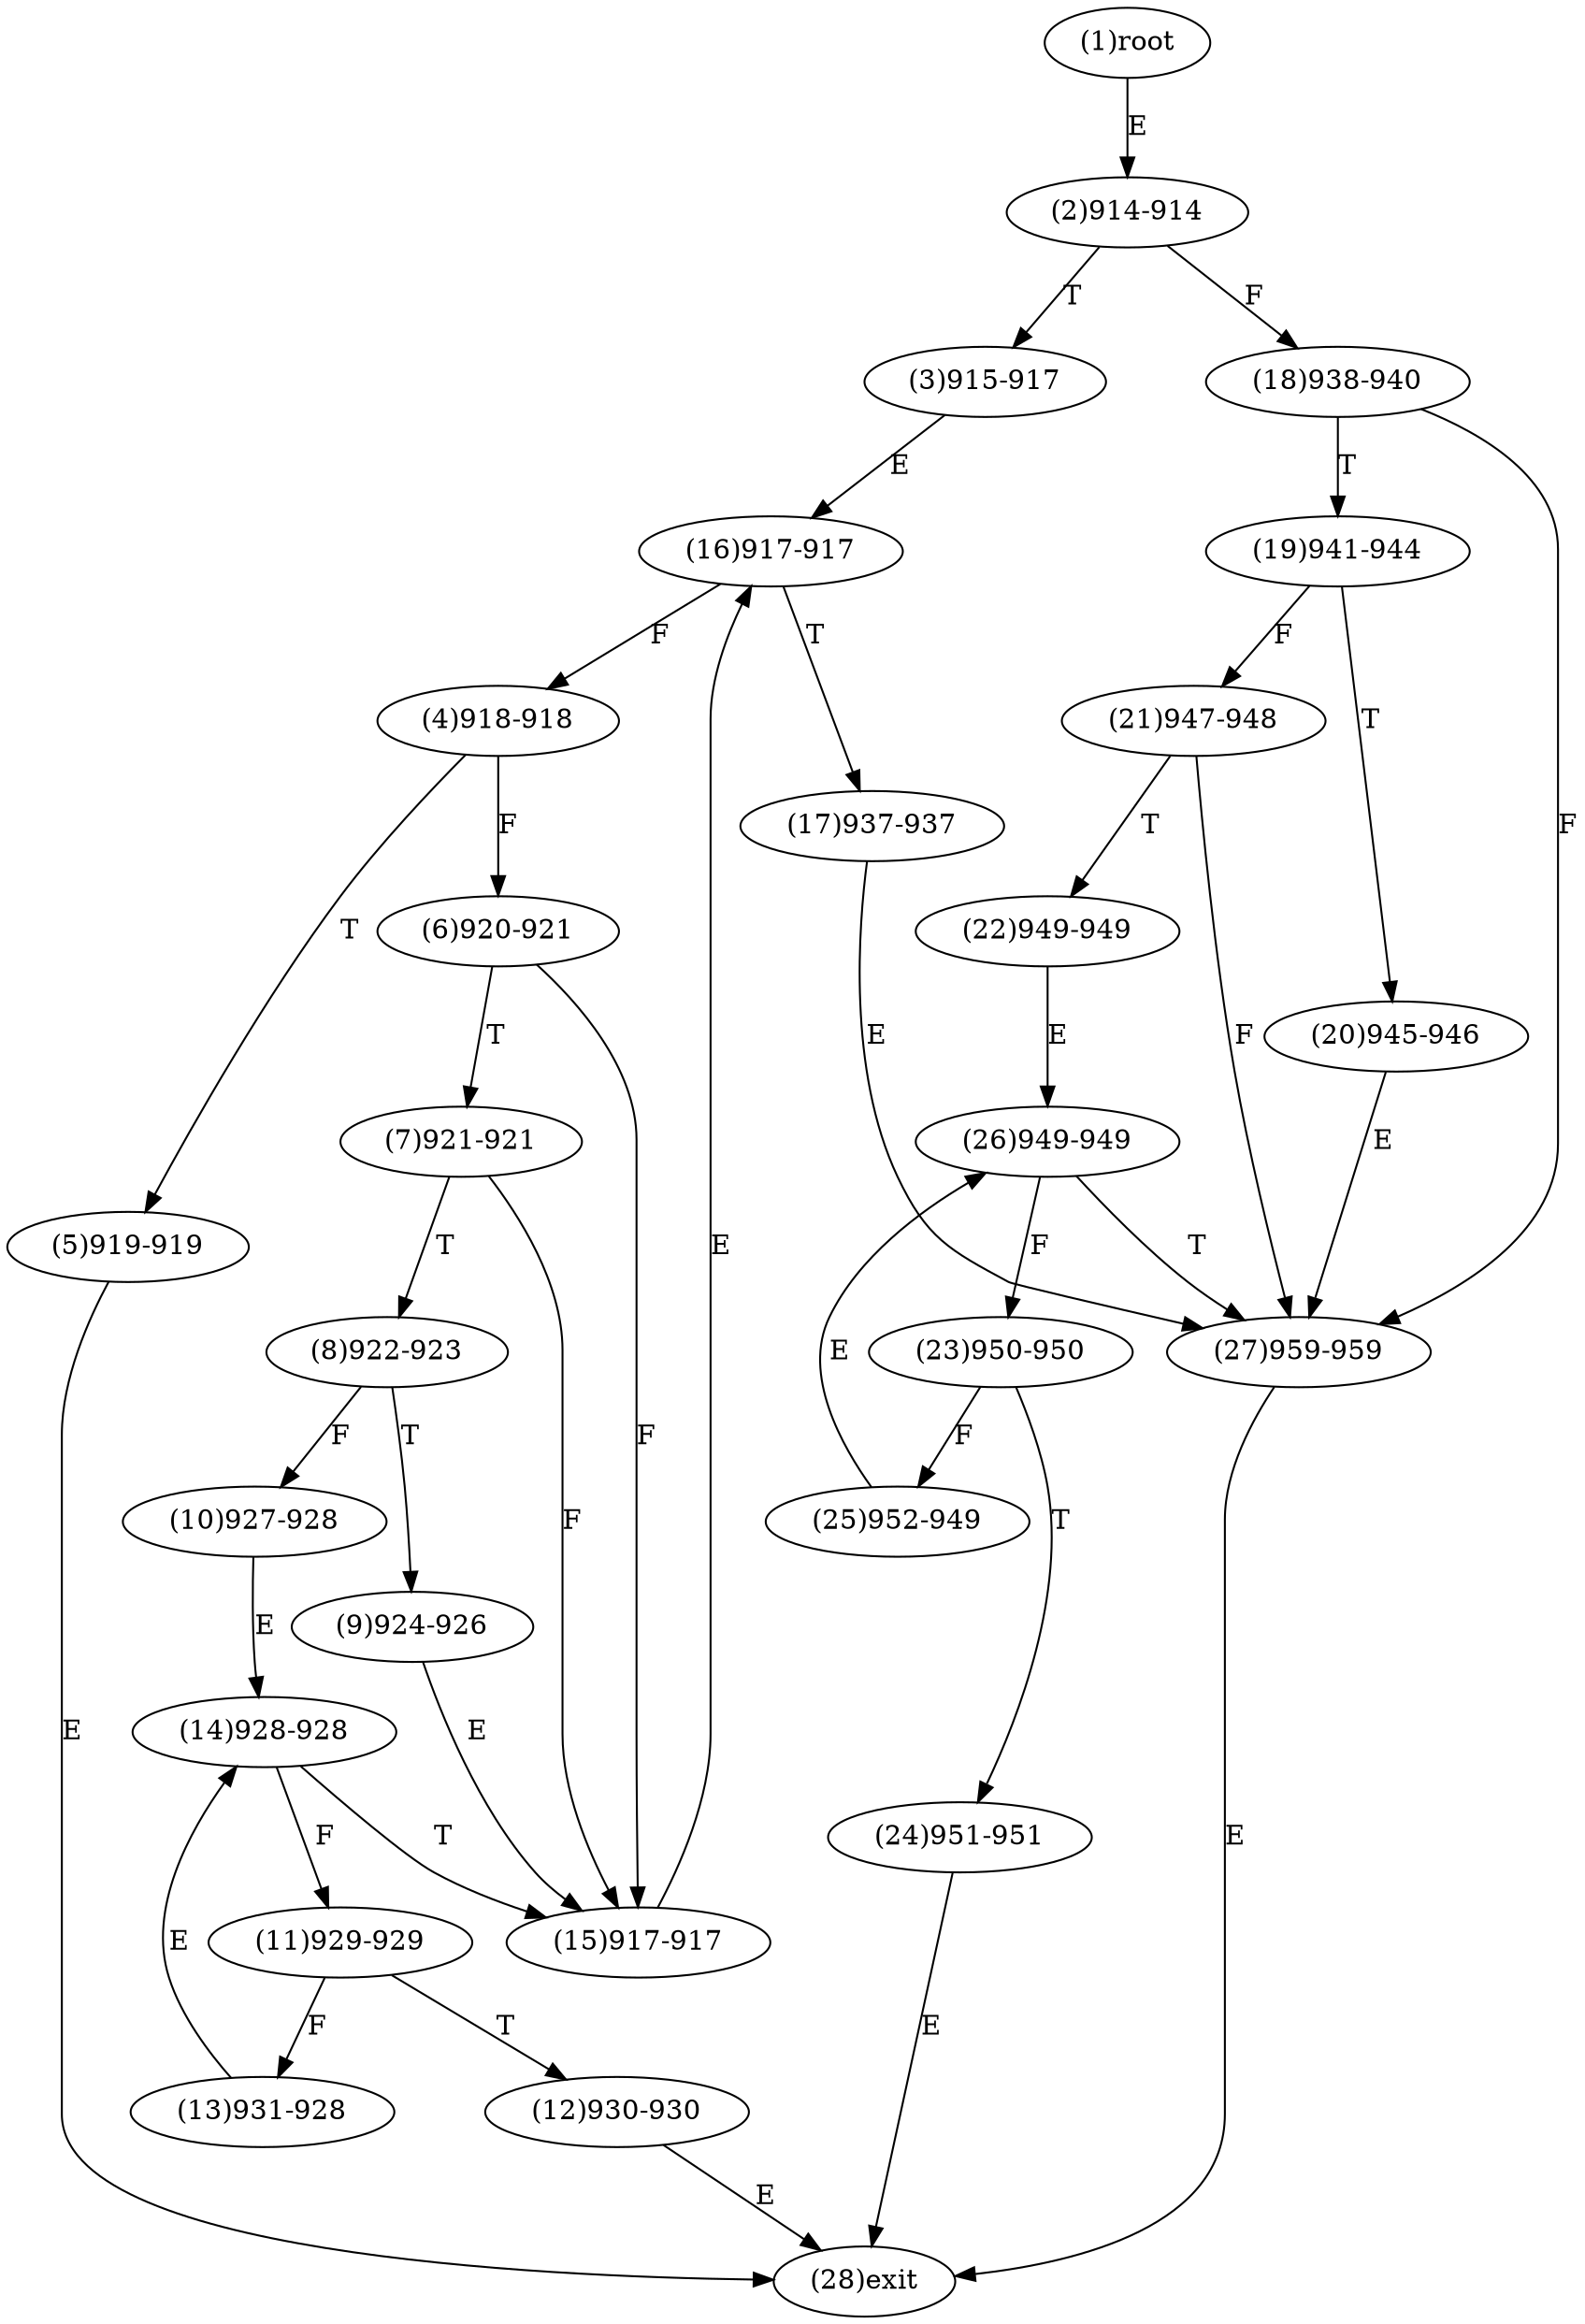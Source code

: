 digraph "" { 
1[ label="(1)root"];
2[ label="(2)914-914"];
3[ label="(3)915-917"];
4[ label="(4)918-918"];
5[ label="(5)919-919"];
6[ label="(6)920-921"];
7[ label="(7)921-921"];
8[ label="(8)922-923"];
9[ label="(9)924-926"];
10[ label="(10)927-928"];
11[ label="(11)929-929"];
12[ label="(12)930-930"];
13[ label="(13)931-928"];
14[ label="(14)928-928"];
15[ label="(15)917-917"];
17[ label="(17)937-937"];
16[ label="(16)917-917"];
19[ label="(19)941-944"];
18[ label="(18)938-940"];
21[ label="(21)947-948"];
20[ label="(20)945-946"];
23[ label="(23)950-950"];
22[ label="(22)949-949"];
25[ label="(25)952-949"];
24[ label="(24)951-951"];
27[ label="(27)959-959"];
26[ label="(26)949-949"];
28[ label="(28)exit"];
1->2[ label="E"];
2->18[ label="F"];
2->3[ label="T"];
3->16[ label="E"];
4->6[ label="F"];
4->5[ label="T"];
5->28[ label="E"];
6->15[ label="F"];
6->7[ label="T"];
7->15[ label="F"];
7->8[ label="T"];
8->10[ label="F"];
8->9[ label="T"];
9->15[ label="E"];
10->14[ label="E"];
11->13[ label="F"];
11->12[ label="T"];
12->28[ label="E"];
13->14[ label="E"];
14->11[ label="F"];
14->15[ label="T"];
15->16[ label="E"];
16->4[ label="F"];
16->17[ label="T"];
17->27[ label="E"];
18->27[ label="F"];
18->19[ label="T"];
19->21[ label="F"];
19->20[ label="T"];
20->27[ label="E"];
21->27[ label="F"];
21->22[ label="T"];
22->26[ label="E"];
23->25[ label="F"];
23->24[ label="T"];
24->28[ label="E"];
25->26[ label="E"];
26->23[ label="F"];
26->27[ label="T"];
27->28[ label="E"];
}